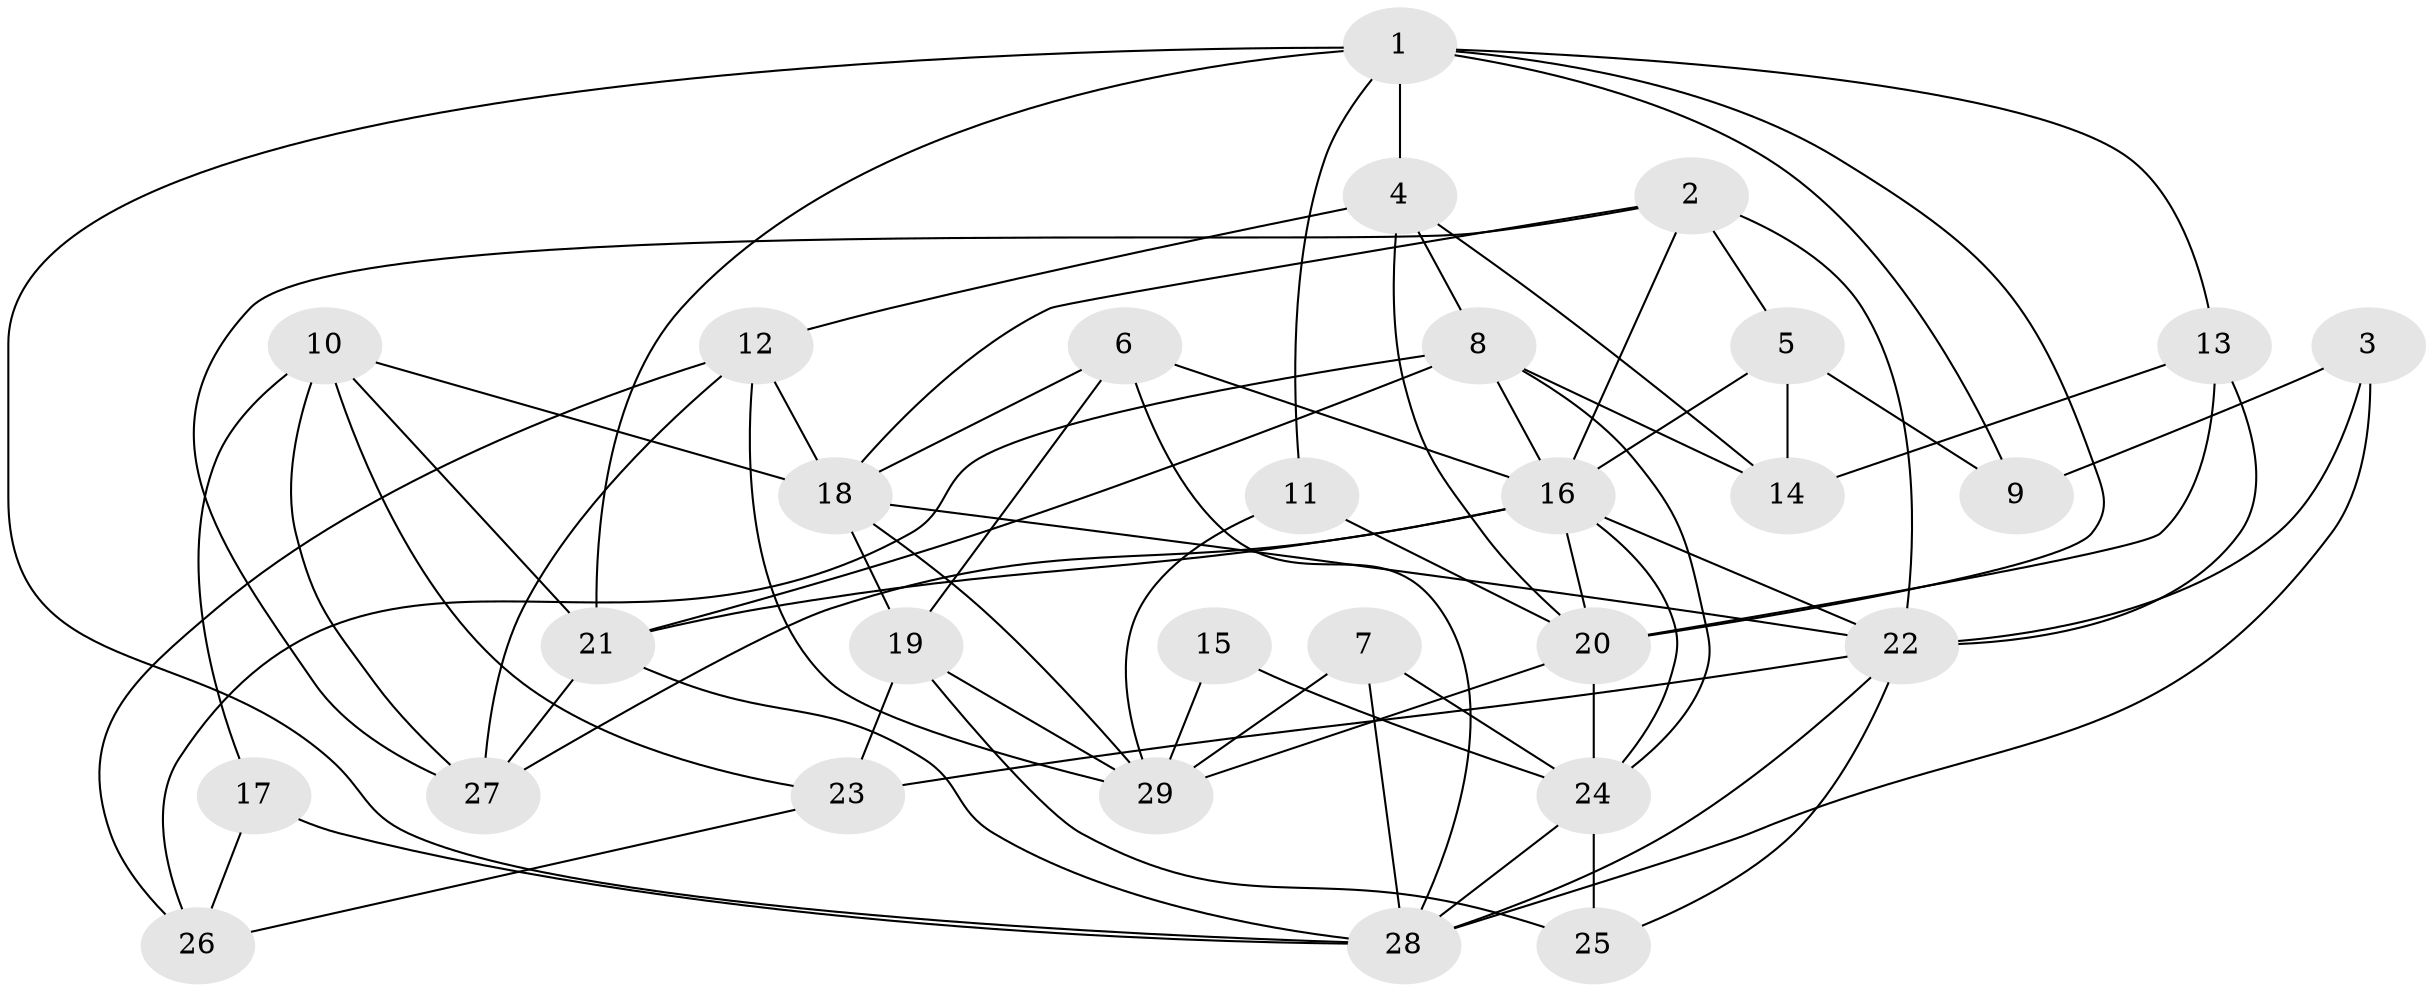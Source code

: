 // original degree distribution, {4: 0.2962962962962963, 6: 0.09259259259259259, 3: 0.2777777777777778, 5: 0.2222222222222222, 2: 0.09259259259259259, 7: 0.018518518518518517}
// Generated by graph-tools (version 1.1) at 2025/26/03/09/25 03:26:09]
// undirected, 29 vertices, 73 edges
graph export_dot {
graph [start="1"]
  node [color=gray90,style=filled];
  1;
  2;
  3;
  4;
  5;
  6;
  7;
  8;
  9;
  10;
  11;
  12;
  13;
  14;
  15;
  16;
  17;
  18;
  19;
  20;
  21;
  22;
  23;
  24;
  25;
  26;
  27;
  28;
  29;
  1 -- 4 [weight=1.0];
  1 -- 9 [weight=1.0];
  1 -- 11 [weight=1.0];
  1 -- 13 [weight=1.0];
  1 -- 20 [weight=1.0];
  1 -- 21 [weight=1.0];
  1 -- 28 [weight=1.0];
  2 -- 5 [weight=1.0];
  2 -- 16 [weight=1.0];
  2 -- 18 [weight=1.0];
  2 -- 22 [weight=2.0];
  2 -- 27 [weight=1.0];
  3 -- 9 [weight=1.0];
  3 -- 22 [weight=1.0];
  3 -- 28 [weight=1.0];
  4 -- 8 [weight=1.0];
  4 -- 12 [weight=1.0];
  4 -- 14 [weight=1.0];
  4 -- 20 [weight=2.0];
  5 -- 9 [weight=1.0];
  5 -- 14 [weight=1.0];
  5 -- 16 [weight=2.0];
  6 -- 16 [weight=1.0];
  6 -- 18 [weight=1.0];
  6 -- 19 [weight=1.0];
  6 -- 28 [weight=1.0];
  7 -- 24 [weight=1.0];
  7 -- 28 [weight=1.0];
  7 -- 29 [weight=1.0];
  8 -- 14 [weight=1.0];
  8 -- 16 [weight=1.0];
  8 -- 21 [weight=1.0];
  8 -- 24 [weight=1.0];
  8 -- 26 [weight=1.0];
  10 -- 17 [weight=1.0];
  10 -- 18 [weight=1.0];
  10 -- 21 [weight=1.0];
  10 -- 23 [weight=1.0];
  10 -- 27 [weight=1.0];
  11 -- 20 [weight=1.0];
  11 -- 29 [weight=1.0];
  12 -- 18 [weight=1.0];
  12 -- 26 [weight=1.0];
  12 -- 27 [weight=2.0];
  12 -- 29 [weight=1.0];
  13 -- 14 [weight=1.0];
  13 -- 20 [weight=2.0];
  13 -- 22 [weight=1.0];
  15 -- 24 [weight=2.0];
  15 -- 29 [weight=1.0];
  16 -- 20 [weight=1.0];
  16 -- 21 [weight=1.0];
  16 -- 22 [weight=1.0];
  16 -- 24 [weight=1.0];
  16 -- 27 [weight=1.0];
  17 -- 26 [weight=1.0];
  17 -- 28 [weight=1.0];
  18 -- 19 [weight=1.0];
  18 -- 22 [weight=1.0];
  18 -- 29 [weight=1.0];
  19 -- 23 [weight=1.0];
  19 -- 25 [weight=1.0];
  19 -- 29 [weight=1.0];
  20 -- 24 [weight=1.0];
  20 -- 29 [weight=1.0];
  21 -- 27 [weight=1.0];
  21 -- 28 [weight=1.0];
  22 -- 23 [weight=2.0];
  22 -- 25 [weight=1.0];
  22 -- 28 [weight=1.0];
  23 -- 26 [weight=1.0];
  24 -- 25 [weight=1.0];
  24 -- 28 [weight=1.0];
}
